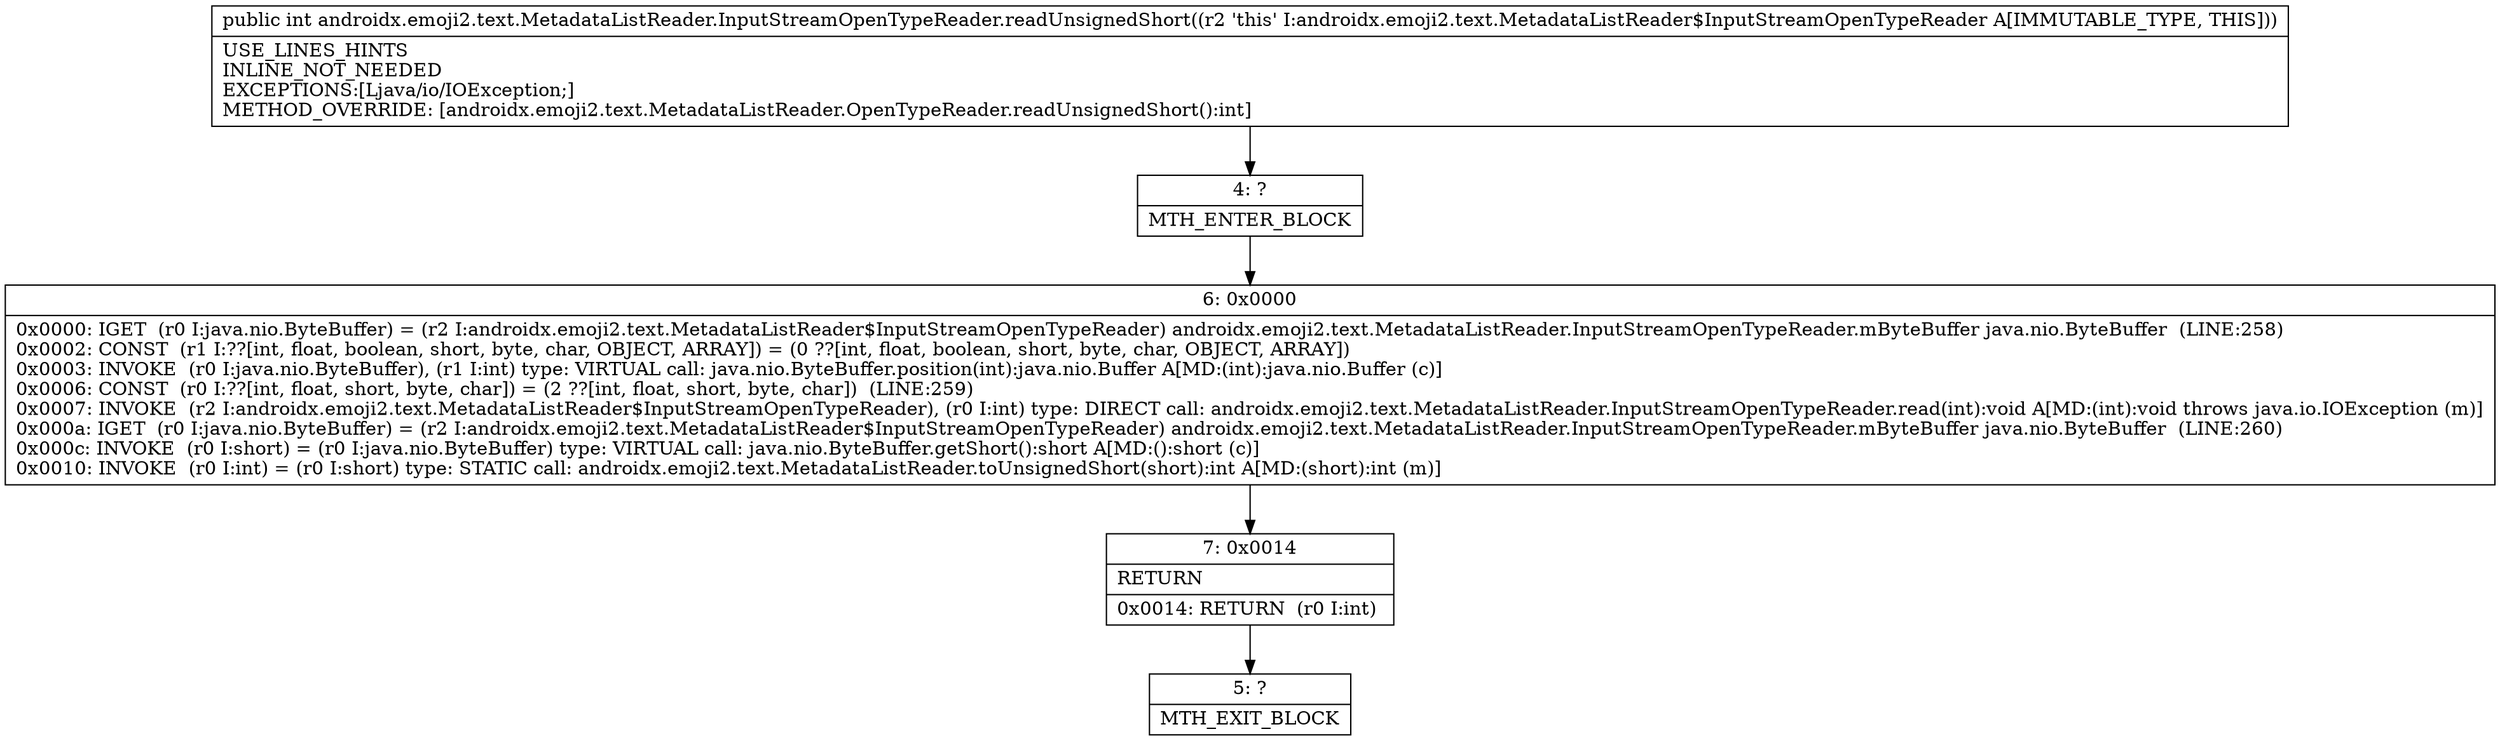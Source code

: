 digraph "CFG forandroidx.emoji2.text.MetadataListReader.InputStreamOpenTypeReader.readUnsignedShort()I" {
Node_4 [shape=record,label="{4\:\ ?|MTH_ENTER_BLOCK\l}"];
Node_6 [shape=record,label="{6\:\ 0x0000|0x0000: IGET  (r0 I:java.nio.ByteBuffer) = (r2 I:androidx.emoji2.text.MetadataListReader$InputStreamOpenTypeReader) androidx.emoji2.text.MetadataListReader.InputStreamOpenTypeReader.mByteBuffer java.nio.ByteBuffer  (LINE:258)\l0x0002: CONST  (r1 I:??[int, float, boolean, short, byte, char, OBJECT, ARRAY]) = (0 ??[int, float, boolean, short, byte, char, OBJECT, ARRAY]) \l0x0003: INVOKE  (r0 I:java.nio.ByteBuffer), (r1 I:int) type: VIRTUAL call: java.nio.ByteBuffer.position(int):java.nio.Buffer A[MD:(int):java.nio.Buffer (c)]\l0x0006: CONST  (r0 I:??[int, float, short, byte, char]) = (2 ??[int, float, short, byte, char])  (LINE:259)\l0x0007: INVOKE  (r2 I:androidx.emoji2.text.MetadataListReader$InputStreamOpenTypeReader), (r0 I:int) type: DIRECT call: androidx.emoji2.text.MetadataListReader.InputStreamOpenTypeReader.read(int):void A[MD:(int):void throws java.io.IOException (m)]\l0x000a: IGET  (r0 I:java.nio.ByteBuffer) = (r2 I:androidx.emoji2.text.MetadataListReader$InputStreamOpenTypeReader) androidx.emoji2.text.MetadataListReader.InputStreamOpenTypeReader.mByteBuffer java.nio.ByteBuffer  (LINE:260)\l0x000c: INVOKE  (r0 I:short) = (r0 I:java.nio.ByteBuffer) type: VIRTUAL call: java.nio.ByteBuffer.getShort():short A[MD:():short (c)]\l0x0010: INVOKE  (r0 I:int) = (r0 I:short) type: STATIC call: androidx.emoji2.text.MetadataListReader.toUnsignedShort(short):int A[MD:(short):int (m)]\l}"];
Node_7 [shape=record,label="{7\:\ 0x0014|RETURN\l|0x0014: RETURN  (r0 I:int) \l}"];
Node_5 [shape=record,label="{5\:\ ?|MTH_EXIT_BLOCK\l}"];
MethodNode[shape=record,label="{public int androidx.emoji2.text.MetadataListReader.InputStreamOpenTypeReader.readUnsignedShort((r2 'this' I:androidx.emoji2.text.MetadataListReader$InputStreamOpenTypeReader A[IMMUTABLE_TYPE, THIS]))  | USE_LINES_HINTS\lINLINE_NOT_NEEDED\lEXCEPTIONS:[Ljava\/io\/IOException;]\lMETHOD_OVERRIDE: [androidx.emoji2.text.MetadataListReader.OpenTypeReader.readUnsignedShort():int]\l}"];
MethodNode -> Node_4;Node_4 -> Node_6;
Node_6 -> Node_7;
Node_7 -> Node_5;
}

